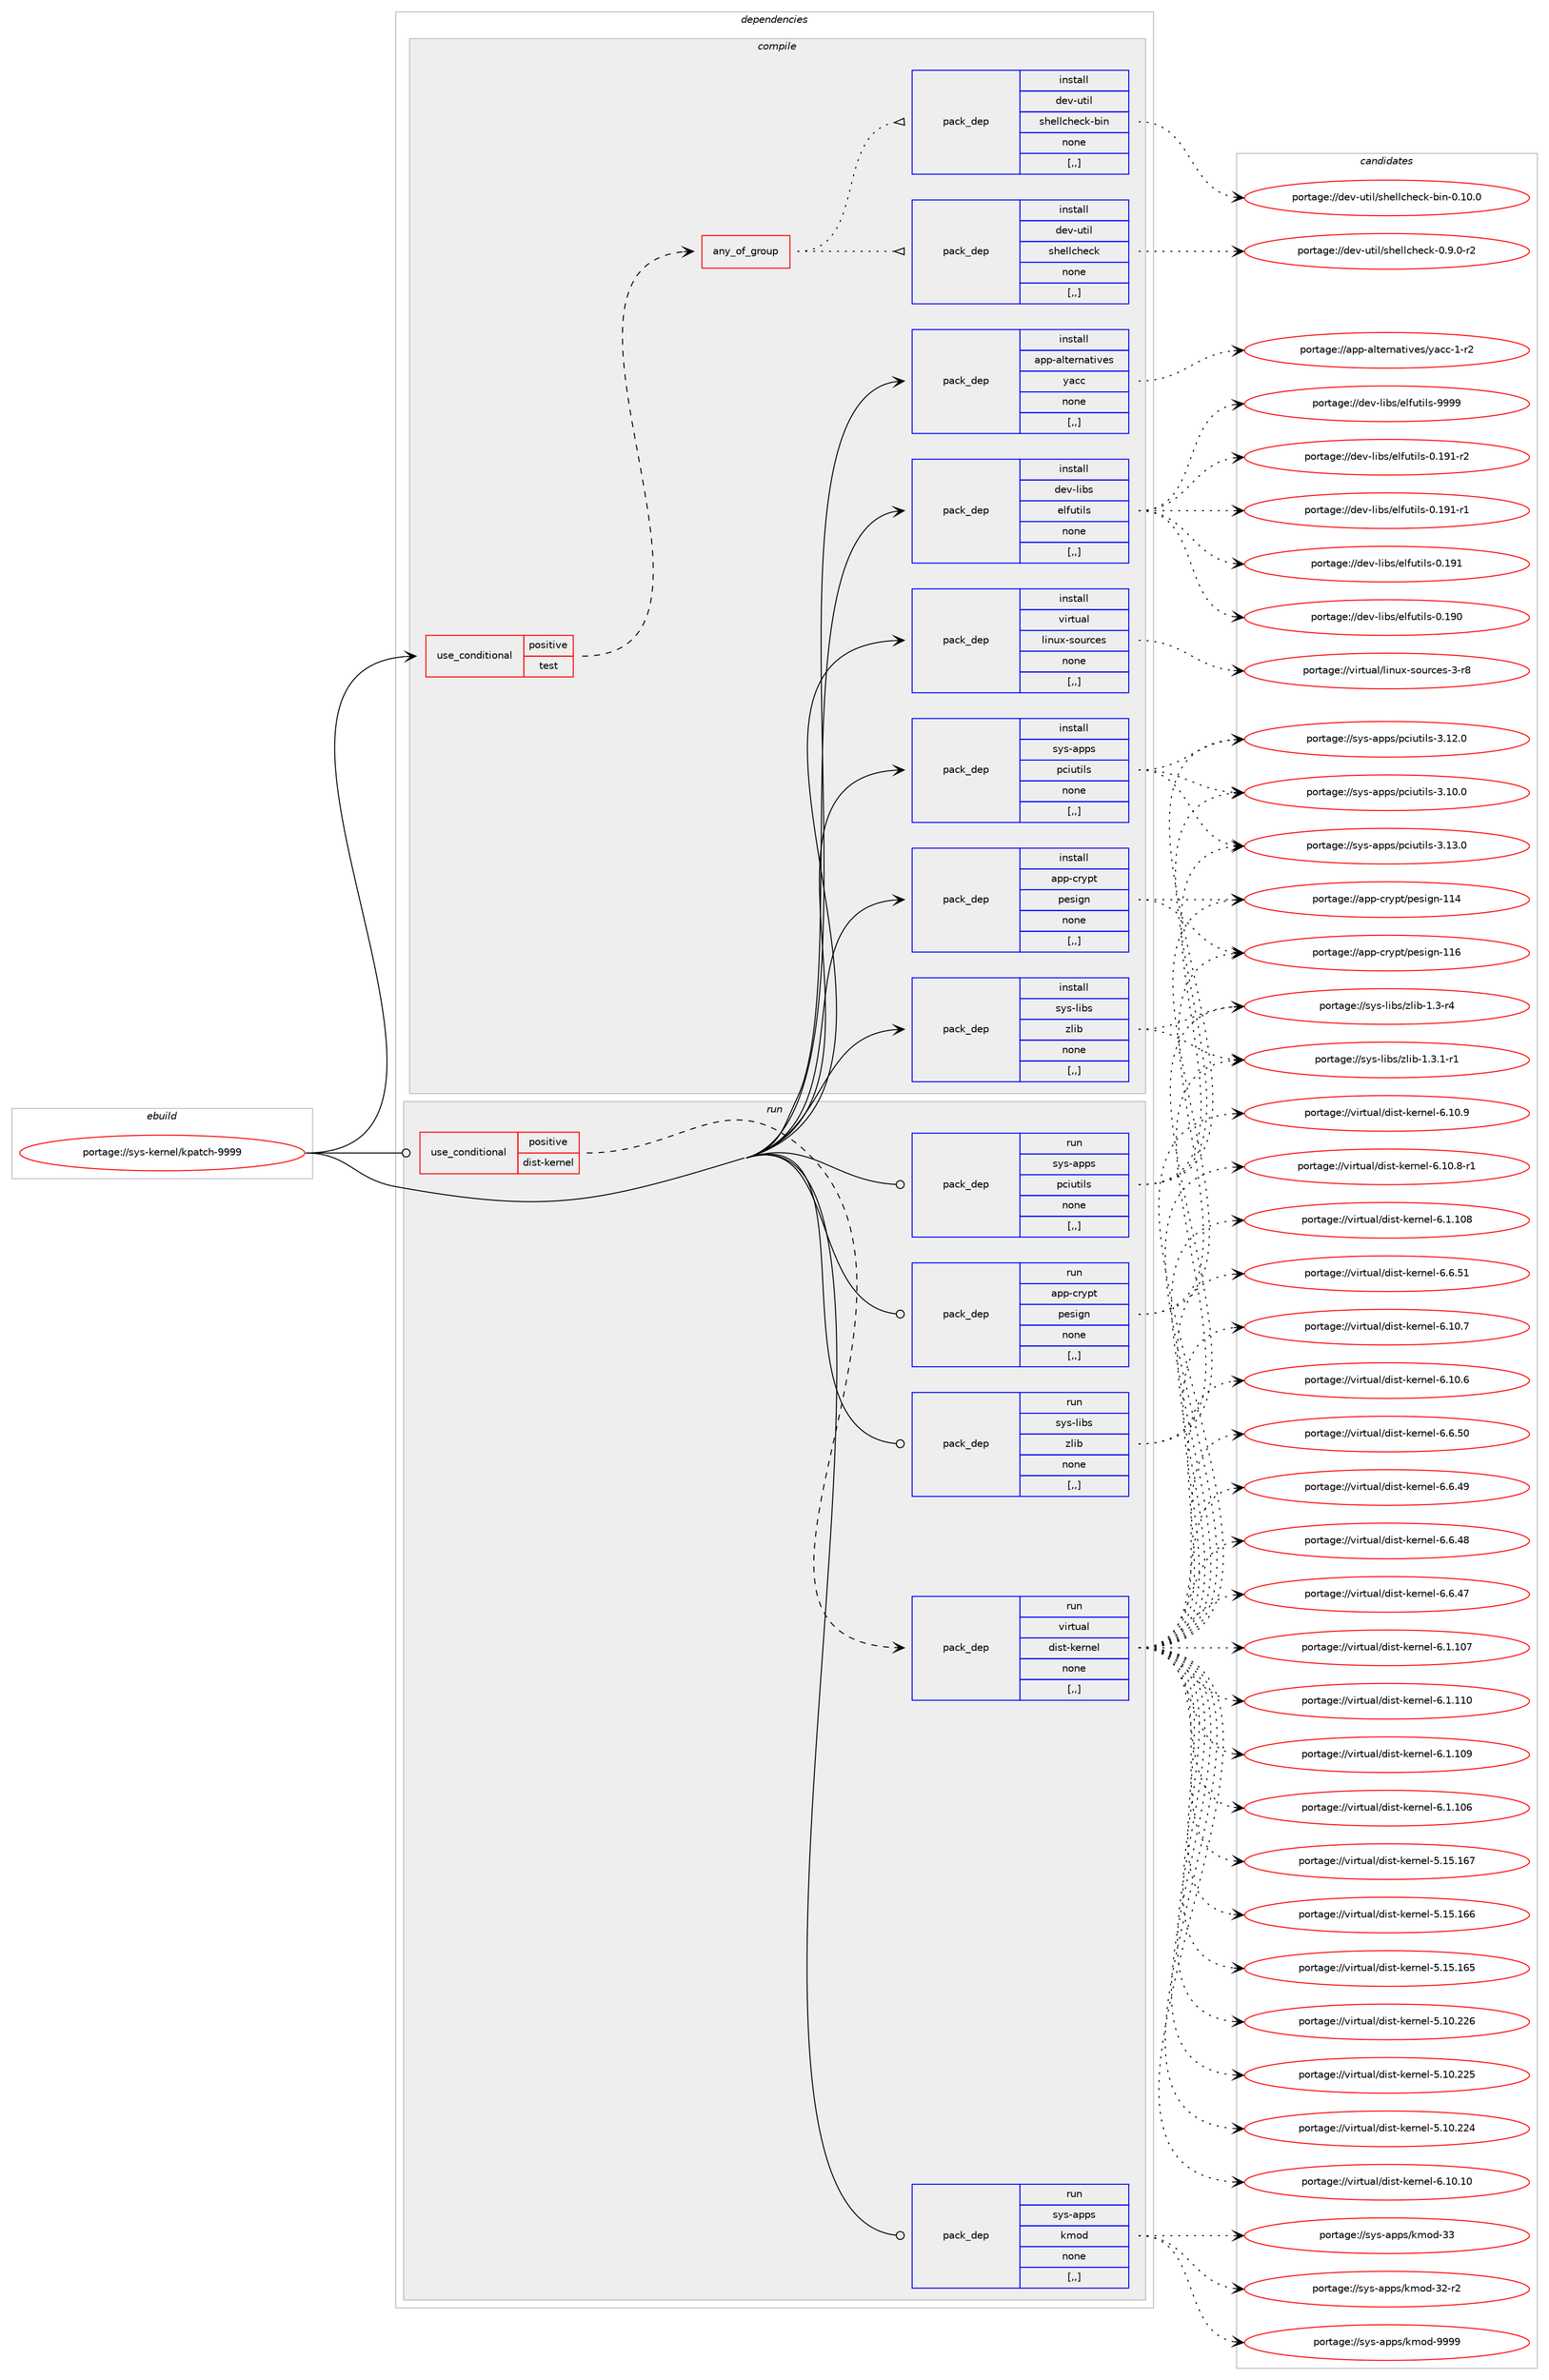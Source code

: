 digraph prolog {

# *************
# Graph options
# *************

newrank=true;
concentrate=true;
compound=true;
graph [rankdir=LR,fontname=Helvetica,fontsize=10,ranksep=1.5];#, ranksep=2.5, nodesep=0.2];
edge  [arrowhead=vee];
node  [fontname=Helvetica,fontsize=10];

# **********
# The ebuild
# **********

subgraph cluster_leftcol {
color=gray;
label=<<i>ebuild</i>>;
id [label="portage://sys-kernel/kpatch-9999", color=red, width=4, href="../sys-kernel/kpatch-9999.svg"];
}

# ****************
# The dependencies
# ****************

subgraph cluster_midcol {
color=gray;
label=<<i>dependencies</i>>;
subgraph cluster_compile {
fillcolor="#eeeeee";
style=filled;
label=<<i>compile</i>>;
subgraph cond251167 {
dependency950253 [label=<<TABLE BORDER="0" CELLBORDER="1" CELLSPACING="0" CELLPADDING="4"><TR><TD ROWSPAN="3" CELLPADDING="10">use_conditional</TD></TR><TR><TD>positive</TD></TR><TR><TD>test</TD></TR></TABLE>>, shape=none, color=red];
subgraph any6291 {
dependency950254 [label=<<TABLE BORDER="0" CELLBORDER="1" CELLSPACING="0" CELLPADDING="4"><TR><TD CELLPADDING="10">any_of_group</TD></TR></TABLE>>, shape=none, color=red];subgraph pack692359 {
dependency950255 [label=<<TABLE BORDER="0" CELLBORDER="1" CELLSPACING="0" CELLPADDING="4" WIDTH="220"><TR><TD ROWSPAN="6" CELLPADDING="30">pack_dep</TD></TR><TR><TD WIDTH="110">install</TD></TR><TR><TD>dev-util</TD></TR><TR><TD>shellcheck-bin</TD></TR><TR><TD>none</TD></TR><TR><TD>[,,]</TD></TR></TABLE>>, shape=none, color=blue];
}
dependency950254:e -> dependency950255:w [weight=20,style="dotted",arrowhead="oinv"];
subgraph pack692360 {
dependency950256 [label=<<TABLE BORDER="0" CELLBORDER="1" CELLSPACING="0" CELLPADDING="4" WIDTH="220"><TR><TD ROWSPAN="6" CELLPADDING="30">pack_dep</TD></TR><TR><TD WIDTH="110">install</TD></TR><TR><TD>dev-util</TD></TR><TR><TD>shellcheck</TD></TR><TR><TD>none</TD></TR><TR><TD>[,,]</TD></TR></TABLE>>, shape=none, color=blue];
}
dependency950254:e -> dependency950256:w [weight=20,style="dotted",arrowhead="oinv"];
}
dependency950253:e -> dependency950254:w [weight=20,style="dashed",arrowhead="vee"];
}
id:e -> dependency950253:w [weight=20,style="solid",arrowhead="vee"];
subgraph pack692361 {
dependency950257 [label=<<TABLE BORDER="0" CELLBORDER="1" CELLSPACING="0" CELLPADDING="4" WIDTH="220"><TR><TD ROWSPAN="6" CELLPADDING="30">pack_dep</TD></TR><TR><TD WIDTH="110">install</TD></TR><TR><TD>app-alternatives</TD></TR><TR><TD>yacc</TD></TR><TR><TD>none</TD></TR><TR><TD>[,,]</TD></TR></TABLE>>, shape=none, color=blue];
}
id:e -> dependency950257:w [weight=20,style="solid",arrowhead="vee"];
subgraph pack692362 {
dependency950258 [label=<<TABLE BORDER="0" CELLBORDER="1" CELLSPACING="0" CELLPADDING="4" WIDTH="220"><TR><TD ROWSPAN="6" CELLPADDING="30">pack_dep</TD></TR><TR><TD WIDTH="110">install</TD></TR><TR><TD>app-crypt</TD></TR><TR><TD>pesign</TD></TR><TR><TD>none</TD></TR><TR><TD>[,,]</TD></TR></TABLE>>, shape=none, color=blue];
}
id:e -> dependency950258:w [weight=20,style="solid",arrowhead="vee"];
subgraph pack692363 {
dependency950259 [label=<<TABLE BORDER="0" CELLBORDER="1" CELLSPACING="0" CELLPADDING="4" WIDTH="220"><TR><TD ROWSPAN="6" CELLPADDING="30">pack_dep</TD></TR><TR><TD WIDTH="110">install</TD></TR><TR><TD>dev-libs</TD></TR><TR><TD>elfutils</TD></TR><TR><TD>none</TD></TR><TR><TD>[,,]</TD></TR></TABLE>>, shape=none, color=blue];
}
id:e -> dependency950259:w [weight=20,style="solid",arrowhead="vee"];
subgraph pack692364 {
dependency950260 [label=<<TABLE BORDER="0" CELLBORDER="1" CELLSPACING="0" CELLPADDING="4" WIDTH="220"><TR><TD ROWSPAN="6" CELLPADDING="30">pack_dep</TD></TR><TR><TD WIDTH="110">install</TD></TR><TR><TD>sys-apps</TD></TR><TR><TD>pciutils</TD></TR><TR><TD>none</TD></TR><TR><TD>[,,]</TD></TR></TABLE>>, shape=none, color=blue];
}
id:e -> dependency950260:w [weight=20,style="solid",arrowhead="vee"];
subgraph pack692365 {
dependency950261 [label=<<TABLE BORDER="0" CELLBORDER="1" CELLSPACING="0" CELLPADDING="4" WIDTH="220"><TR><TD ROWSPAN="6" CELLPADDING="30">pack_dep</TD></TR><TR><TD WIDTH="110">install</TD></TR><TR><TD>sys-libs</TD></TR><TR><TD>zlib</TD></TR><TR><TD>none</TD></TR><TR><TD>[,,]</TD></TR></TABLE>>, shape=none, color=blue];
}
id:e -> dependency950261:w [weight=20,style="solid",arrowhead="vee"];
subgraph pack692366 {
dependency950262 [label=<<TABLE BORDER="0" CELLBORDER="1" CELLSPACING="0" CELLPADDING="4" WIDTH="220"><TR><TD ROWSPAN="6" CELLPADDING="30">pack_dep</TD></TR><TR><TD WIDTH="110">install</TD></TR><TR><TD>virtual</TD></TR><TR><TD>linux-sources</TD></TR><TR><TD>none</TD></TR><TR><TD>[,,]</TD></TR></TABLE>>, shape=none, color=blue];
}
id:e -> dependency950262:w [weight=20,style="solid",arrowhead="vee"];
}
subgraph cluster_compileandrun {
fillcolor="#eeeeee";
style=filled;
label=<<i>compile and run</i>>;
}
subgraph cluster_run {
fillcolor="#eeeeee";
style=filled;
label=<<i>run</i>>;
subgraph cond251168 {
dependency950263 [label=<<TABLE BORDER="0" CELLBORDER="1" CELLSPACING="0" CELLPADDING="4"><TR><TD ROWSPAN="3" CELLPADDING="10">use_conditional</TD></TR><TR><TD>positive</TD></TR><TR><TD>dist-kernel</TD></TR></TABLE>>, shape=none, color=red];
subgraph pack692367 {
dependency950264 [label=<<TABLE BORDER="0" CELLBORDER="1" CELLSPACING="0" CELLPADDING="4" WIDTH="220"><TR><TD ROWSPAN="6" CELLPADDING="30">pack_dep</TD></TR><TR><TD WIDTH="110">run</TD></TR><TR><TD>virtual</TD></TR><TR><TD>dist-kernel</TD></TR><TR><TD>none</TD></TR><TR><TD>[,,]</TD></TR></TABLE>>, shape=none, color=blue];
}
dependency950263:e -> dependency950264:w [weight=20,style="dashed",arrowhead="vee"];
}
id:e -> dependency950263:w [weight=20,style="solid",arrowhead="odot"];
subgraph pack692368 {
dependency950265 [label=<<TABLE BORDER="0" CELLBORDER="1" CELLSPACING="0" CELLPADDING="4" WIDTH="220"><TR><TD ROWSPAN="6" CELLPADDING="30">pack_dep</TD></TR><TR><TD WIDTH="110">run</TD></TR><TR><TD>app-crypt</TD></TR><TR><TD>pesign</TD></TR><TR><TD>none</TD></TR><TR><TD>[,,]</TD></TR></TABLE>>, shape=none, color=blue];
}
id:e -> dependency950265:w [weight=20,style="solid",arrowhead="odot"];
subgraph pack692369 {
dependency950266 [label=<<TABLE BORDER="0" CELLBORDER="1" CELLSPACING="0" CELLPADDING="4" WIDTH="220"><TR><TD ROWSPAN="6" CELLPADDING="30">pack_dep</TD></TR><TR><TD WIDTH="110">run</TD></TR><TR><TD>sys-apps</TD></TR><TR><TD>kmod</TD></TR><TR><TD>none</TD></TR><TR><TD>[,,]</TD></TR></TABLE>>, shape=none, color=blue];
}
id:e -> dependency950266:w [weight=20,style="solid",arrowhead="odot"];
subgraph pack692370 {
dependency950267 [label=<<TABLE BORDER="0" CELLBORDER="1" CELLSPACING="0" CELLPADDING="4" WIDTH="220"><TR><TD ROWSPAN="6" CELLPADDING="30">pack_dep</TD></TR><TR><TD WIDTH="110">run</TD></TR><TR><TD>sys-apps</TD></TR><TR><TD>pciutils</TD></TR><TR><TD>none</TD></TR><TR><TD>[,,]</TD></TR></TABLE>>, shape=none, color=blue];
}
id:e -> dependency950267:w [weight=20,style="solid",arrowhead="odot"];
subgraph pack692371 {
dependency950268 [label=<<TABLE BORDER="0" CELLBORDER="1" CELLSPACING="0" CELLPADDING="4" WIDTH="220"><TR><TD ROWSPAN="6" CELLPADDING="30">pack_dep</TD></TR><TR><TD WIDTH="110">run</TD></TR><TR><TD>sys-libs</TD></TR><TR><TD>zlib</TD></TR><TR><TD>none</TD></TR><TR><TD>[,,]</TD></TR></TABLE>>, shape=none, color=blue];
}
id:e -> dependency950268:w [weight=20,style="solid",arrowhead="odot"];
}
}

# **************
# The candidates
# **************

subgraph cluster_choices {
rank=same;
color=gray;
label=<<i>candidates</i>>;

subgraph choice692359 {
color=black;
nodesep=1;
choice10010111845117116105108471151041011081089910410199107459810511045484649484648 [label="portage://dev-util/shellcheck-bin-0.10.0", color=red, width=4,href="../dev-util/shellcheck-bin-0.10.0.svg"];
dependency950255:e -> choice10010111845117116105108471151041011081089910410199107459810511045484649484648:w [style=dotted,weight="100"];
}
subgraph choice692360 {
color=black;
nodesep=1;
choice100101118451171161051084711510410110810899104101991074548465746484511450 [label="portage://dev-util/shellcheck-0.9.0-r2", color=red, width=4,href="../dev-util/shellcheck-0.9.0-r2.svg"];
dependency950256:e -> choice100101118451171161051084711510410110810899104101991074548465746484511450:w [style=dotted,weight="100"];
}
subgraph choice692361 {
color=black;
nodesep=1;
choice971121124597108116101114110971161051181011154712197999945494511450 [label="portage://app-alternatives/yacc-1-r2", color=red, width=4,href="../app-alternatives/yacc-1-r2.svg"];
dependency950257:e -> choice971121124597108116101114110971161051181011154712197999945494511450:w [style=dotted,weight="100"];
}
subgraph choice692362 {
color=black;
nodesep=1;
choice9711211245991141211121164711210111510510311045494954 [label="portage://app-crypt/pesign-116", color=red, width=4,href="../app-crypt/pesign-116.svg"];
choice9711211245991141211121164711210111510510311045494952 [label="portage://app-crypt/pesign-114", color=red, width=4,href="../app-crypt/pesign-114.svg"];
dependency950258:e -> choice9711211245991141211121164711210111510510311045494954:w [style=dotted,weight="100"];
dependency950258:e -> choice9711211245991141211121164711210111510510311045494952:w [style=dotted,weight="100"];
}
subgraph choice692363 {
color=black;
nodesep=1;
choice1001011184510810598115471011081021171161051081154557575757 [label="portage://dev-libs/elfutils-9999", color=red, width=4,href="../dev-libs/elfutils-9999.svg"];
choice1001011184510810598115471011081021171161051081154548464957494511450 [label="portage://dev-libs/elfutils-0.191-r2", color=red, width=4,href="../dev-libs/elfutils-0.191-r2.svg"];
choice1001011184510810598115471011081021171161051081154548464957494511449 [label="portage://dev-libs/elfutils-0.191-r1", color=red, width=4,href="../dev-libs/elfutils-0.191-r1.svg"];
choice100101118451081059811547101108102117116105108115454846495749 [label="portage://dev-libs/elfutils-0.191", color=red, width=4,href="../dev-libs/elfutils-0.191.svg"];
choice100101118451081059811547101108102117116105108115454846495748 [label="portage://dev-libs/elfutils-0.190", color=red, width=4,href="../dev-libs/elfutils-0.190.svg"];
dependency950259:e -> choice1001011184510810598115471011081021171161051081154557575757:w [style=dotted,weight="100"];
dependency950259:e -> choice1001011184510810598115471011081021171161051081154548464957494511450:w [style=dotted,weight="100"];
dependency950259:e -> choice1001011184510810598115471011081021171161051081154548464957494511449:w [style=dotted,weight="100"];
dependency950259:e -> choice100101118451081059811547101108102117116105108115454846495749:w [style=dotted,weight="100"];
dependency950259:e -> choice100101118451081059811547101108102117116105108115454846495748:w [style=dotted,weight="100"];
}
subgraph choice692364 {
color=black;
nodesep=1;
choice1151211154597112112115471129910511711610510811545514649514648 [label="portage://sys-apps/pciutils-3.13.0", color=red, width=4,href="../sys-apps/pciutils-3.13.0.svg"];
choice1151211154597112112115471129910511711610510811545514649504648 [label="portage://sys-apps/pciutils-3.12.0", color=red, width=4,href="../sys-apps/pciutils-3.12.0.svg"];
choice1151211154597112112115471129910511711610510811545514649484648 [label="portage://sys-apps/pciutils-3.10.0", color=red, width=4,href="../sys-apps/pciutils-3.10.0.svg"];
dependency950260:e -> choice1151211154597112112115471129910511711610510811545514649514648:w [style=dotted,weight="100"];
dependency950260:e -> choice1151211154597112112115471129910511711610510811545514649504648:w [style=dotted,weight="100"];
dependency950260:e -> choice1151211154597112112115471129910511711610510811545514649484648:w [style=dotted,weight="100"];
}
subgraph choice692365 {
color=black;
nodesep=1;
choice115121115451081059811547122108105984549465146494511449 [label="portage://sys-libs/zlib-1.3.1-r1", color=red, width=4,href="../sys-libs/zlib-1.3.1-r1.svg"];
choice11512111545108105981154712210810598454946514511452 [label="portage://sys-libs/zlib-1.3-r4", color=red, width=4,href="../sys-libs/zlib-1.3-r4.svg"];
dependency950261:e -> choice115121115451081059811547122108105984549465146494511449:w [style=dotted,weight="100"];
dependency950261:e -> choice11512111545108105981154712210810598454946514511452:w [style=dotted,weight="100"];
}
subgraph choice692366 {
color=black;
nodesep=1;
choice1181051141161179710847108105110117120451151111171149910111545514511456 [label="portage://virtual/linux-sources-3-r8", color=red, width=4,href="../virtual/linux-sources-3-r8.svg"];
dependency950262:e -> choice1181051141161179710847108105110117120451151111171149910111545514511456:w [style=dotted,weight="100"];
}
subgraph choice692367 {
color=black;
nodesep=1;
choice1181051141161179710847100105115116451071011141101011084554464948464948 [label="portage://virtual/dist-kernel-6.10.10", color=red, width=4,href="../virtual/dist-kernel-6.10.10.svg"];
choice11810511411611797108471001051151164510710111411010110845544649484657 [label="portage://virtual/dist-kernel-6.10.9", color=red, width=4,href="../virtual/dist-kernel-6.10.9.svg"];
choice118105114116117971084710010511511645107101114110101108455446494846564511449 [label="portage://virtual/dist-kernel-6.10.8-r1", color=red, width=4,href="../virtual/dist-kernel-6.10.8-r1.svg"];
choice11810511411611797108471001051151164510710111411010110845544649484655 [label="portage://virtual/dist-kernel-6.10.7", color=red, width=4,href="../virtual/dist-kernel-6.10.7.svg"];
choice11810511411611797108471001051151164510710111411010110845544649484654 [label="portage://virtual/dist-kernel-6.10.6", color=red, width=4,href="../virtual/dist-kernel-6.10.6.svg"];
choice11810511411611797108471001051151164510710111411010110845544654465349 [label="portage://virtual/dist-kernel-6.6.51", color=red, width=4,href="../virtual/dist-kernel-6.6.51.svg"];
choice11810511411611797108471001051151164510710111411010110845544654465348 [label="portage://virtual/dist-kernel-6.6.50", color=red, width=4,href="../virtual/dist-kernel-6.6.50.svg"];
choice11810511411611797108471001051151164510710111411010110845544654465257 [label="portage://virtual/dist-kernel-6.6.49", color=red, width=4,href="../virtual/dist-kernel-6.6.49.svg"];
choice11810511411611797108471001051151164510710111411010110845544654465256 [label="portage://virtual/dist-kernel-6.6.48", color=red, width=4,href="../virtual/dist-kernel-6.6.48.svg"];
choice11810511411611797108471001051151164510710111411010110845544654465255 [label="portage://virtual/dist-kernel-6.6.47", color=red, width=4,href="../virtual/dist-kernel-6.6.47.svg"];
choice1181051141161179710847100105115116451071011141101011084554464946494948 [label="portage://virtual/dist-kernel-6.1.110", color=red, width=4,href="../virtual/dist-kernel-6.1.110.svg"];
choice1181051141161179710847100105115116451071011141101011084554464946494857 [label="portage://virtual/dist-kernel-6.1.109", color=red, width=4,href="../virtual/dist-kernel-6.1.109.svg"];
choice1181051141161179710847100105115116451071011141101011084554464946494856 [label="portage://virtual/dist-kernel-6.1.108", color=red, width=4,href="../virtual/dist-kernel-6.1.108.svg"];
choice1181051141161179710847100105115116451071011141101011084554464946494855 [label="portage://virtual/dist-kernel-6.1.107", color=red, width=4,href="../virtual/dist-kernel-6.1.107.svg"];
choice1181051141161179710847100105115116451071011141101011084554464946494854 [label="portage://virtual/dist-kernel-6.1.106", color=red, width=4,href="../virtual/dist-kernel-6.1.106.svg"];
choice118105114116117971084710010511511645107101114110101108455346495346495455 [label="portage://virtual/dist-kernel-5.15.167", color=red, width=4,href="../virtual/dist-kernel-5.15.167.svg"];
choice118105114116117971084710010511511645107101114110101108455346495346495454 [label="portage://virtual/dist-kernel-5.15.166", color=red, width=4,href="../virtual/dist-kernel-5.15.166.svg"];
choice118105114116117971084710010511511645107101114110101108455346495346495453 [label="portage://virtual/dist-kernel-5.15.165", color=red, width=4,href="../virtual/dist-kernel-5.15.165.svg"];
choice118105114116117971084710010511511645107101114110101108455346494846505054 [label="portage://virtual/dist-kernel-5.10.226", color=red, width=4,href="../virtual/dist-kernel-5.10.226.svg"];
choice118105114116117971084710010511511645107101114110101108455346494846505053 [label="portage://virtual/dist-kernel-5.10.225", color=red, width=4,href="../virtual/dist-kernel-5.10.225.svg"];
choice118105114116117971084710010511511645107101114110101108455346494846505052 [label="portage://virtual/dist-kernel-5.10.224", color=red, width=4,href="../virtual/dist-kernel-5.10.224.svg"];
dependency950264:e -> choice1181051141161179710847100105115116451071011141101011084554464948464948:w [style=dotted,weight="100"];
dependency950264:e -> choice11810511411611797108471001051151164510710111411010110845544649484657:w [style=dotted,weight="100"];
dependency950264:e -> choice118105114116117971084710010511511645107101114110101108455446494846564511449:w [style=dotted,weight="100"];
dependency950264:e -> choice11810511411611797108471001051151164510710111411010110845544649484655:w [style=dotted,weight="100"];
dependency950264:e -> choice11810511411611797108471001051151164510710111411010110845544649484654:w [style=dotted,weight="100"];
dependency950264:e -> choice11810511411611797108471001051151164510710111411010110845544654465349:w [style=dotted,weight="100"];
dependency950264:e -> choice11810511411611797108471001051151164510710111411010110845544654465348:w [style=dotted,weight="100"];
dependency950264:e -> choice11810511411611797108471001051151164510710111411010110845544654465257:w [style=dotted,weight="100"];
dependency950264:e -> choice11810511411611797108471001051151164510710111411010110845544654465256:w [style=dotted,weight="100"];
dependency950264:e -> choice11810511411611797108471001051151164510710111411010110845544654465255:w [style=dotted,weight="100"];
dependency950264:e -> choice1181051141161179710847100105115116451071011141101011084554464946494948:w [style=dotted,weight="100"];
dependency950264:e -> choice1181051141161179710847100105115116451071011141101011084554464946494857:w [style=dotted,weight="100"];
dependency950264:e -> choice1181051141161179710847100105115116451071011141101011084554464946494856:w [style=dotted,weight="100"];
dependency950264:e -> choice1181051141161179710847100105115116451071011141101011084554464946494855:w [style=dotted,weight="100"];
dependency950264:e -> choice1181051141161179710847100105115116451071011141101011084554464946494854:w [style=dotted,weight="100"];
dependency950264:e -> choice118105114116117971084710010511511645107101114110101108455346495346495455:w [style=dotted,weight="100"];
dependency950264:e -> choice118105114116117971084710010511511645107101114110101108455346495346495454:w [style=dotted,weight="100"];
dependency950264:e -> choice118105114116117971084710010511511645107101114110101108455346495346495453:w [style=dotted,weight="100"];
dependency950264:e -> choice118105114116117971084710010511511645107101114110101108455346494846505054:w [style=dotted,weight="100"];
dependency950264:e -> choice118105114116117971084710010511511645107101114110101108455346494846505053:w [style=dotted,weight="100"];
dependency950264:e -> choice118105114116117971084710010511511645107101114110101108455346494846505052:w [style=dotted,weight="100"];
}
subgraph choice692368 {
color=black;
nodesep=1;
choice9711211245991141211121164711210111510510311045494954 [label="portage://app-crypt/pesign-116", color=red, width=4,href="../app-crypt/pesign-116.svg"];
choice9711211245991141211121164711210111510510311045494952 [label="portage://app-crypt/pesign-114", color=red, width=4,href="../app-crypt/pesign-114.svg"];
dependency950265:e -> choice9711211245991141211121164711210111510510311045494954:w [style=dotted,weight="100"];
dependency950265:e -> choice9711211245991141211121164711210111510510311045494952:w [style=dotted,weight="100"];
}
subgraph choice692369 {
color=black;
nodesep=1;
choice1151211154597112112115471071091111004557575757 [label="portage://sys-apps/kmod-9999", color=red, width=4,href="../sys-apps/kmod-9999.svg"];
choice115121115459711211211547107109111100455151 [label="portage://sys-apps/kmod-33", color=red, width=4,href="../sys-apps/kmod-33.svg"];
choice1151211154597112112115471071091111004551504511450 [label="portage://sys-apps/kmod-32-r2", color=red, width=4,href="../sys-apps/kmod-32-r2.svg"];
dependency950266:e -> choice1151211154597112112115471071091111004557575757:w [style=dotted,weight="100"];
dependency950266:e -> choice115121115459711211211547107109111100455151:w [style=dotted,weight="100"];
dependency950266:e -> choice1151211154597112112115471071091111004551504511450:w [style=dotted,weight="100"];
}
subgraph choice692370 {
color=black;
nodesep=1;
choice1151211154597112112115471129910511711610510811545514649514648 [label="portage://sys-apps/pciutils-3.13.0", color=red, width=4,href="../sys-apps/pciutils-3.13.0.svg"];
choice1151211154597112112115471129910511711610510811545514649504648 [label="portage://sys-apps/pciutils-3.12.0", color=red, width=4,href="../sys-apps/pciutils-3.12.0.svg"];
choice1151211154597112112115471129910511711610510811545514649484648 [label="portage://sys-apps/pciutils-3.10.0", color=red, width=4,href="../sys-apps/pciutils-3.10.0.svg"];
dependency950267:e -> choice1151211154597112112115471129910511711610510811545514649514648:w [style=dotted,weight="100"];
dependency950267:e -> choice1151211154597112112115471129910511711610510811545514649504648:w [style=dotted,weight="100"];
dependency950267:e -> choice1151211154597112112115471129910511711610510811545514649484648:w [style=dotted,weight="100"];
}
subgraph choice692371 {
color=black;
nodesep=1;
choice115121115451081059811547122108105984549465146494511449 [label="portage://sys-libs/zlib-1.3.1-r1", color=red, width=4,href="../sys-libs/zlib-1.3.1-r1.svg"];
choice11512111545108105981154712210810598454946514511452 [label="portage://sys-libs/zlib-1.3-r4", color=red, width=4,href="../sys-libs/zlib-1.3-r4.svg"];
dependency950268:e -> choice115121115451081059811547122108105984549465146494511449:w [style=dotted,weight="100"];
dependency950268:e -> choice11512111545108105981154712210810598454946514511452:w [style=dotted,weight="100"];
}
}

}
